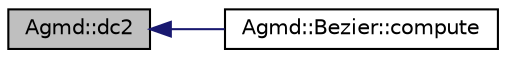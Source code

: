 digraph "Agmd::dc2"
{
  edge [fontname="Helvetica",fontsize="10",labelfontname="Helvetica",labelfontsize="10"];
  node [fontname="Helvetica",fontsize="10",shape=record];
  rankdir="LR";
  Node1 [label="Agmd::dc2",height=0.2,width=0.4,color="black", fillcolor="grey75", style="filled" fontcolor="black"];
  Node1 -> Node2 [dir="back",color="midnightblue",fontsize="10",style="solid",fontname="Helvetica"];
  Node2 [label="Agmd::Bezier::compute",height=0.2,width=0.4,color="black", fillcolor="white", style="filled",URL="$class_agmd_1_1_bezier.html#ab2c80c0a53fa09b1bff334846e0b1d8e"];
}
